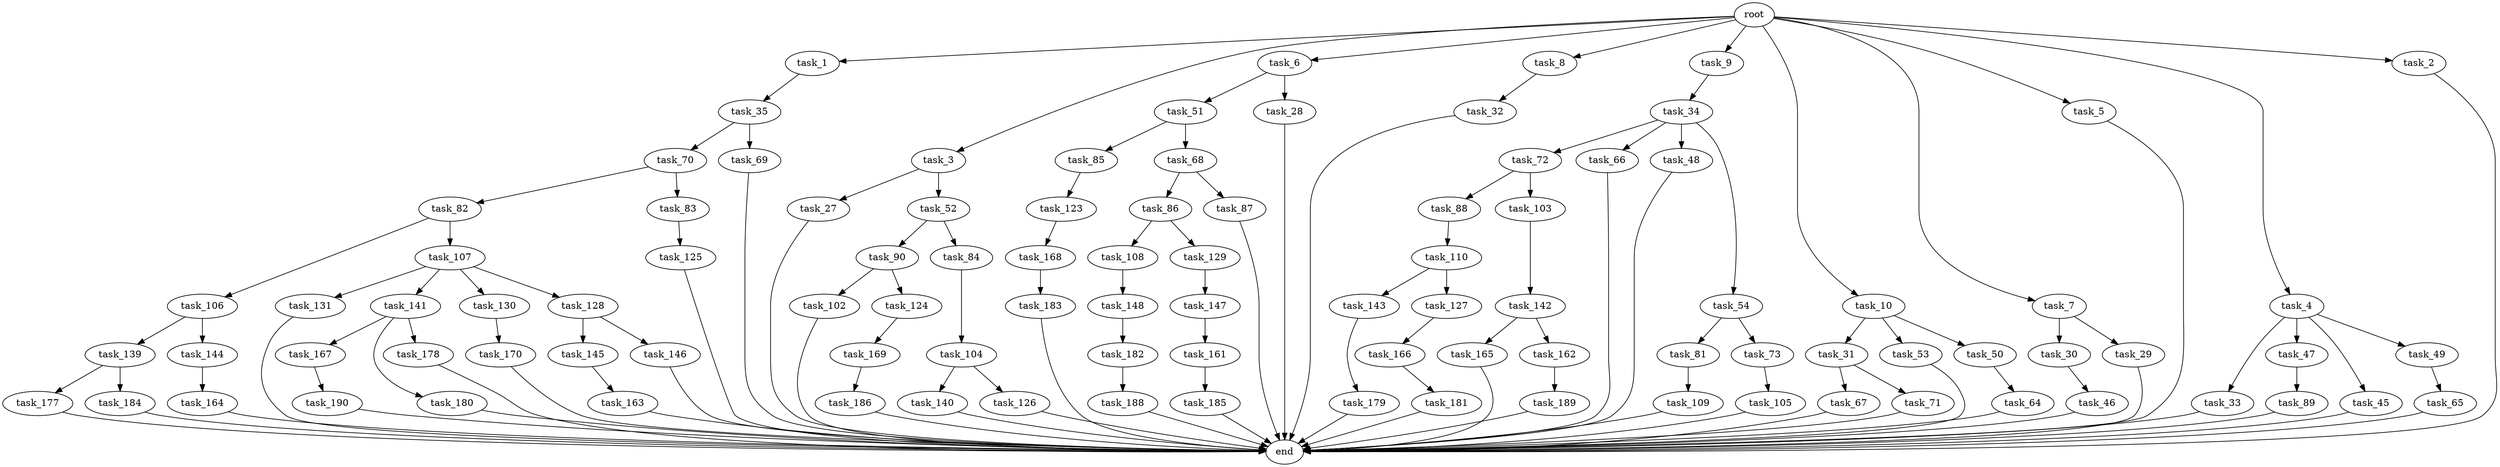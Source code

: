 digraph G {
  task_110 [size="309237645312.000000"];
  task_31 [size="77309411328.000000"];
  task_33 [size="549755813888.000000"];
  task_147 [size="420906795008.000000"];
  task_47 [size="549755813888.000000"];
  task_72 [size="309237645312.000000"];
  task_167 [size="420906795008.000000"];
  task_106 [size="420906795008.000000"];
  task_177 [size="420906795008.000000"];
  task_102 [size="309237645312.000000"];
  task_165 [size="214748364800.000000"];
  task_32 [size="77309411328.000000"];
  task_123 [size="309237645312.000000"];
  task_30 [size="858993459200.000000"];
  task_169 [size="34359738368.000000"];
  end [size="0.000000"];
  task_27 [size="214748364800.000000"];
  task_164 [size="420906795008.000000"];
  task_104 [size="309237645312.000000"];
  task_143 [size="34359738368.000000"];
  task_70 [size="214748364800.000000"];
  task_53 [size="77309411328.000000"];
  task_1 [size="1024.000000"];
  task_66 [size="309237645312.000000"];
  task_3 [size="1024.000000"];
  task_6 [size="1024.000000"];
  task_161 [size="214748364800.000000"];
  task_85 [size="420906795008.000000"];
  task_48 [size="309237645312.000000"];
  task_131 [size="137438953472.000000"];
  task_8 [size="1024.000000"];
  task_141 [size="137438953472.000000"];
  task_145 [size="34359738368.000000"];
  task_166 [size="34359738368.000000"];
  task_183 [size="549755813888.000000"];
  task_188 [size="77309411328.000000"];
  task_162 [size="214748364800.000000"];
  task_146 [size="34359738368.000000"];
  task_34 [size="137438953472.000000"];
  task_51 [size="34359738368.000000"];
  task_9 [size="1024.000000"];
  task_68 [size="420906795008.000000"];
  task_105 [size="77309411328.000000"];
  task_67 [size="309237645312.000000"];
  task_29 [size="858993459200.000000"];
  task_182 [size="309237645312.000000"];
  task_179 [size="77309411328.000000"];
  task_82 [size="309237645312.000000"];
  task_139 [size="420906795008.000000"];
  task_109 [size="34359738368.000000"];
  task_64 [size="420906795008.000000"];
  task_35 [size="34359738368.000000"];
  task_140 [size="420906795008.000000"];
  task_180 [size="420906795008.000000"];
  task_108 [size="214748364800.000000"];
  task_130 [size="137438953472.000000"];
  task_10 [size="1024.000000"];
  task_69 [size="214748364800.000000"];
  task_46 [size="309237645312.000000"];
  task_186 [size="34359738368.000000"];
  task_90 [size="137438953472.000000"];
  task_28 [size="34359738368.000000"];
  task_84 [size="137438953472.000000"];
  task_125 [size="137438953472.000000"];
  task_189 [size="858993459200.000000"];
  task_129 [size="214748364800.000000"];
  task_142 [size="695784701952.000000"];
  task_107 [size="420906795008.000000"];
  task_88 [size="695784701952.000000"];
  task_184 [size="420906795008.000000"];
  task_126 [size="420906795008.000000"];
  task_7 [size="1024.000000"];
  task_50 [size="77309411328.000000"];
  task_103 [size="695784701952.000000"];
  task_45 [size="549755813888.000000"];
  task_81 [size="549755813888.000000"];
  task_5 [size="1024.000000"];
  task_128 [size="137438953472.000000"];
  root [size="0.000000"];
  task_49 [size="549755813888.000000"];
  task_127 [size="34359738368.000000"];
  task_124 [size="309237645312.000000"];
  task_86 [size="77309411328.000000"];
  task_168 [size="137438953472.000000"];
  task_163 [size="695784701952.000000"];
  task_89 [size="858993459200.000000"];
  task_181 [size="214748364800.000000"];
  task_148 [size="34359738368.000000"];
  task_87 [size="77309411328.000000"];
  task_170 [size="214748364800.000000"];
  task_52 [size="214748364800.000000"];
  task_73 [size="549755813888.000000"];
  task_144 [size="420906795008.000000"];
  task_4 [size="1024.000000"];
  task_83 [size="309237645312.000000"];
  task_190 [size="34359738368.000000"];
  task_185 [size="34359738368.000000"];
  task_71 [size="309237645312.000000"];
  task_2 [size="1024.000000"];
  task_178 [size="420906795008.000000"];
  task_54 [size="309237645312.000000"];
  task_65 [size="858993459200.000000"];

  task_110 -> task_127 [size="33554432.000000"];
  task_110 -> task_143 [size="33554432.000000"];
  task_31 -> task_71 [size="301989888.000000"];
  task_31 -> task_67 [size="301989888.000000"];
  task_33 -> end [size="1.000000"];
  task_147 -> task_161 [size="209715200.000000"];
  task_47 -> task_89 [size="838860800.000000"];
  task_72 -> task_88 [size="679477248.000000"];
  task_72 -> task_103 [size="679477248.000000"];
  task_167 -> task_190 [size="33554432.000000"];
  task_106 -> task_139 [size="411041792.000000"];
  task_106 -> task_144 [size="411041792.000000"];
  task_177 -> end [size="1.000000"];
  task_102 -> end [size="1.000000"];
  task_165 -> end [size="1.000000"];
  task_32 -> end [size="1.000000"];
  task_123 -> task_168 [size="134217728.000000"];
  task_30 -> task_46 [size="301989888.000000"];
  task_169 -> task_186 [size="33554432.000000"];
  task_27 -> end [size="1.000000"];
  task_164 -> end [size="1.000000"];
  task_104 -> task_126 [size="411041792.000000"];
  task_104 -> task_140 [size="411041792.000000"];
  task_143 -> task_179 [size="75497472.000000"];
  task_70 -> task_82 [size="301989888.000000"];
  task_70 -> task_83 [size="301989888.000000"];
  task_53 -> end [size="1.000000"];
  task_1 -> task_35 [size="33554432.000000"];
  task_66 -> end [size="1.000000"];
  task_3 -> task_27 [size="209715200.000000"];
  task_3 -> task_52 [size="209715200.000000"];
  task_6 -> task_28 [size="33554432.000000"];
  task_6 -> task_51 [size="33554432.000000"];
  task_161 -> task_185 [size="33554432.000000"];
  task_85 -> task_123 [size="301989888.000000"];
  task_48 -> end [size="1.000000"];
  task_131 -> end [size="1.000000"];
  task_8 -> task_32 [size="75497472.000000"];
  task_141 -> task_180 [size="411041792.000000"];
  task_141 -> task_178 [size="411041792.000000"];
  task_141 -> task_167 [size="411041792.000000"];
  task_145 -> task_163 [size="679477248.000000"];
  task_166 -> task_181 [size="209715200.000000"];
  task_183 -> end [size="1.000000"];
  task_188 -> end [size="1.000000"];
  task_162 -> task_189 [size="838860800.000000"];
  task_146 -> end [size="1.000000"];
  task_34 -> task_48 [size="301989888.000000"];
  task_34 -> task_66 [size="301989888.000000"];
  task_34 -> task_72 [size="301989888.000000"];
  task_34 -> task_54 [size="301989888.000000"];
  task_51 -> task_85 [size="411041792.000000"];
  task_51 -> task_68 [size="411041792.000000"];
  task_9 -> task_34 [size="134217728.000000"];
  task_68 -> task_87 [size="75497472.000000"];
  task_68 -> task_86 [size="75497472.000000"];
  task_105 -> end [size="1.000000"];
  task_67 -> end [size="1.000000"];
  task_29 -> end [size="1.000000"];
  task_182 -> task_188 [size="75497472.000000"];
  task_179 -> end [size="1.000000"];
  task_82 -> task_106 [size="411041792.000000"];
  task_82 -> task_107 [size="411041792.000000"];
  task_139 -> task_184 [size="411041792.000000"];
  task_139 -> task_177 [size="411041792.000000"];
  task_109 -> end [size="1.000000"];
  task_64 -> end [size="1.000000"];
  task_35 -> task_69 [size="209715200.000000"];
  task_35 -> task_70 [size="209715200.000000"];
  task_140 -> end [size="1.000000"];
  task_180 -> end [size="1.000000"];
  task_108 -> task_148 [size="33554432.000000"];
  task_130 -> task_170 [size="209715200.000000"];
  task_10 -> task_31 [size="75497472.000000"];
  task_10 -> task_50 [size="75497472.000000"];
  task_10 -> task_53 [size="75497472.000000"];
  task_69 -> end [size="1.000000"];
  task_46 -> end [size="1.000000"];
  task_186 -> end [size="1.000000"];
  task_90 -> task_124 [size="301989888.000000"];
  task_90 -> task_102 [size="301989888.000000"];
  task_28 -> end [size="1.000000"];
  task_84 -> task_104 [size="301989888.000000"];
  task_125 -> end [size="1.000000"];
  task_189 -> end [size="1.000000"];
  task_129 -> task_147 [size="411041792.000000"];
  task_142 -> task_165 [size="209715200.000000"];
  task_142 -> task_162 [size="209715200.000000"];
  task_107 -> task_130 [size="134217728.000000"];
  task_107 -> task_128 [size="134217728.000000"];
  task_107 -> task_141 [size="134217728.000000"];
  task_107 -> task_131 [size="134217728.000000"];
  task_88 -> task_110 [size="301989888.000000"];
  task_184 -> end [size="1.000000"];
  task_126 -> end [size="1.000000"];
  task_7 -> task_30 [size="838860800.000000"];
  task_7 -> task_29 [size="838860800.000000"];
  task_50 -> task_64 [size="411041792.000000"];
  task_103 -> task_142 [size="679477248.000000"];
  task_45 -> end [size="1.000000"];
  task_81 -> task_109 [size="33554432.000000"];
  task_5 -> end [size="1.000000"];
  task_128 -> task_145 [size="33554432.000000"];
  task_128 -> task_146 [size="33554432.000000"];
  root -> task_9 [size="1.000000"];
  root -> task_5 [size="1.000000"];
  root -> task_7 [size="1.000000"];
  root -> task_10 [size="1.000000"];
  root -> task_2 [size="1.000000"];
  root -> task_1 [size="1.000000"];
  root -> task_8 [size="1.000000"];
  root -> task_4 [size="1.000000"];
  root -> task_3 [size="1.000000"];
  root -> task_6 [size="1.000000"];
  task_49 -> task_65 [size="838860800.000000"];
  task_127 -> task_166 [size="33554432.000000"];
  task_124 -> task_169 [size="33554432.000000"];
  task_86 -> task_129 [size="209715200.000000"];
  task_86 -> task_108 [size="209715200.000000"];
  task_168 -> task_183 [size="536870912.000000"];
  task_163 -> end [size="1.000000"];
  task_89 -> end [size="1.000000"];
  task_181 -> end [size="1.000000"];
  task_148 -> task_182 [size="301989888.000000"];
  task_87 -> end [size="1.000000"];
  task_170 -> end [size="1.000000"];
  task_52 -> task_90 [size="134217728.000000"];
  task_52 -> task_84 [size="134217728.000000"];
  task_73 -> task_105 [size="75497472.000000"];
  task_144 -> task_164 [size="411041792.000000"];
  task_4 -> task_45 [size="536870912.000000"];
  task_4 -> task_33 [size="536870912.000000"];
  task_4 -> task_49 [size="536870912.000000"];
  task_4 -> task_47 [size="536870912.000000"];
  task_83 -> task_125 [size="134217728.000000"];
  task_190 -> end [size="1.000000"];
  task_185 -> end [size="1.000000"];
  task_71 -> end [size="1.000000"];
  task_2 -> end [size="1.000000"];
  task_178 -> end [size="1.000000"];
  task_54 -> task_73 [size="536870912.000000"];
  task_54 -> task_81 [size="536870912.000000"];
  task_65 -> end [size="1.000000"];
}
